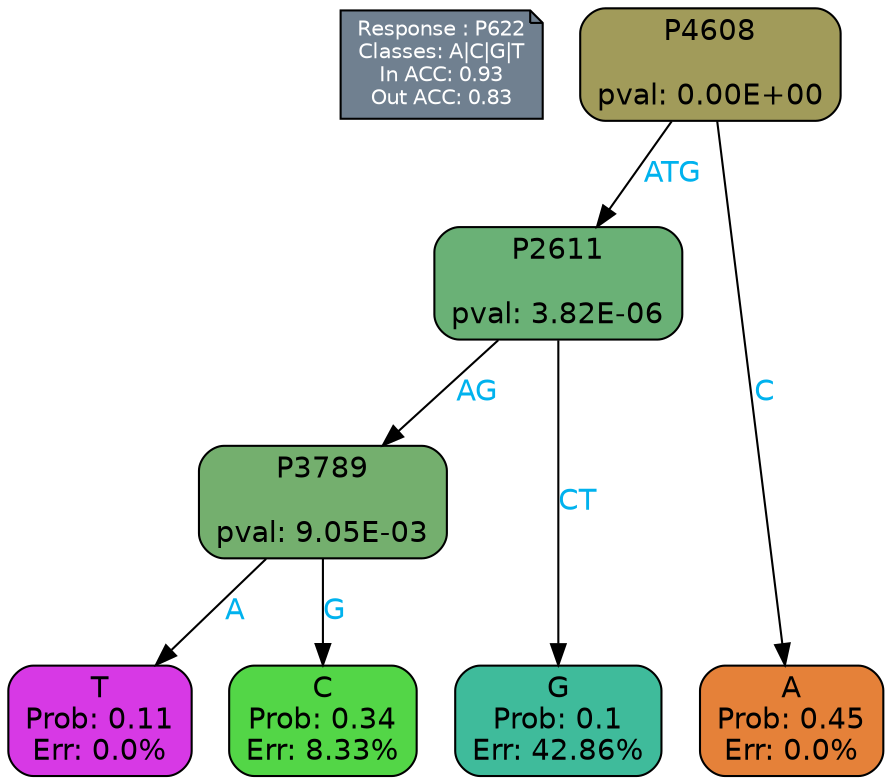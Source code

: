 digraph Tree {
node [shape=box, style="filled, rounded", color="black", fontname=helvetica] ;
graph [ranksep=equally, splines=polylines, bgcolor=transparent, dpi=600] ;
edge [fontname=helvetica] ;
LEGEND [label="Response : P622
Classes: A|C|G|T
In ACC: 0.93
Out ACC: 0.83
",shape=note,align=left,style=filled,fillcolor="slategray",fontcolor="white",fontsize=10];1 [label="P4608

pval: 0.00E+00", fillcolor="#a19b5a"] ;
2 [label="P2611

pval: 3.82E-06", fillcolor="#6ab176"] ;
3 [label="P3789

pval: 9.05E-03", fillcolor="#74af6e"] ;
4 [label="T
Prob: 0.11
Err: 0.0%", fillcolor="#d739e5"] ;
5 [label="C
Prob: 0.34
Err: 8.33%", fillcolor="#53d647"] ;
6 [label="G
Prob: 0.1
Err: 42.86%", fillcolor="#3fbb9b"] ;
7 [label="A
Prob: 0.45
Err: 0.0%", fillcolor="#e58139"] ;
1 -> 2 [label="ATG",fontcolor=deepskyblue2] ;
1 -> 7 [label="C",fontcolor=deepskyblue2] ;
2 -> 3 [label="AG",fontcolor=deepskyblue2] ;
2 -> 6 [label="CT",fontcolor=deepskyblue2] ;
3 -> 4 [label="A",fontcolor=deepskyblue2] ;
3 -> 5 [label="G",fontcolor=deepskyblue2] ;
{rank = same; 4;5;6;7;}{rank = same; LEGEND;1;}}